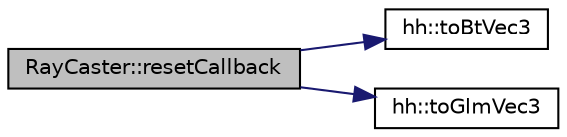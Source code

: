 digraph "RayCaster::resetCallback"
{
 // INTERACTIVE_SVG=YES
 // LATEX_PDF_SIZE
  edge [fontname="Helvetica",fontsize="10",labelfontname="Helvetica",labelfontsize="10"];
  node [fontname="Helvetica",fontsize="10",shape=record];
  rankdir="LR";
  Node1 [label="RayCaster::resetCallback",height=0.2,width=0.4,color="black", fillcolor="grey75", style="filled", fontcolor="black",tooltip=" "];
  Node1 -> Node2 [color="midnightblue",fontsize="10",style="solid",fontname="Helvetica"];
  Node2 [label="hh::toBtVec3",height=0.2,width=0.4,color="black", fillcolor="white", style="filled",URL="$d7/dd1/namespacehh.html#aa0102ec32d9d665ebdda89fa4c03c5b6",tooltip=" "];
  Node1 -> Node3 [color="midnightblue",fontsize="10",style="solid",fontname="Helvetica"];
  Node3 [label="hh::toGlmVec3",height=0.2,width=0.4,color="black", fillcolor="white", style="filled",URL="$d7/dd1/namespacehh.html#ad5fffa12ef6d4badda8b6db66b21f4fb",tooltip=" "];
}
